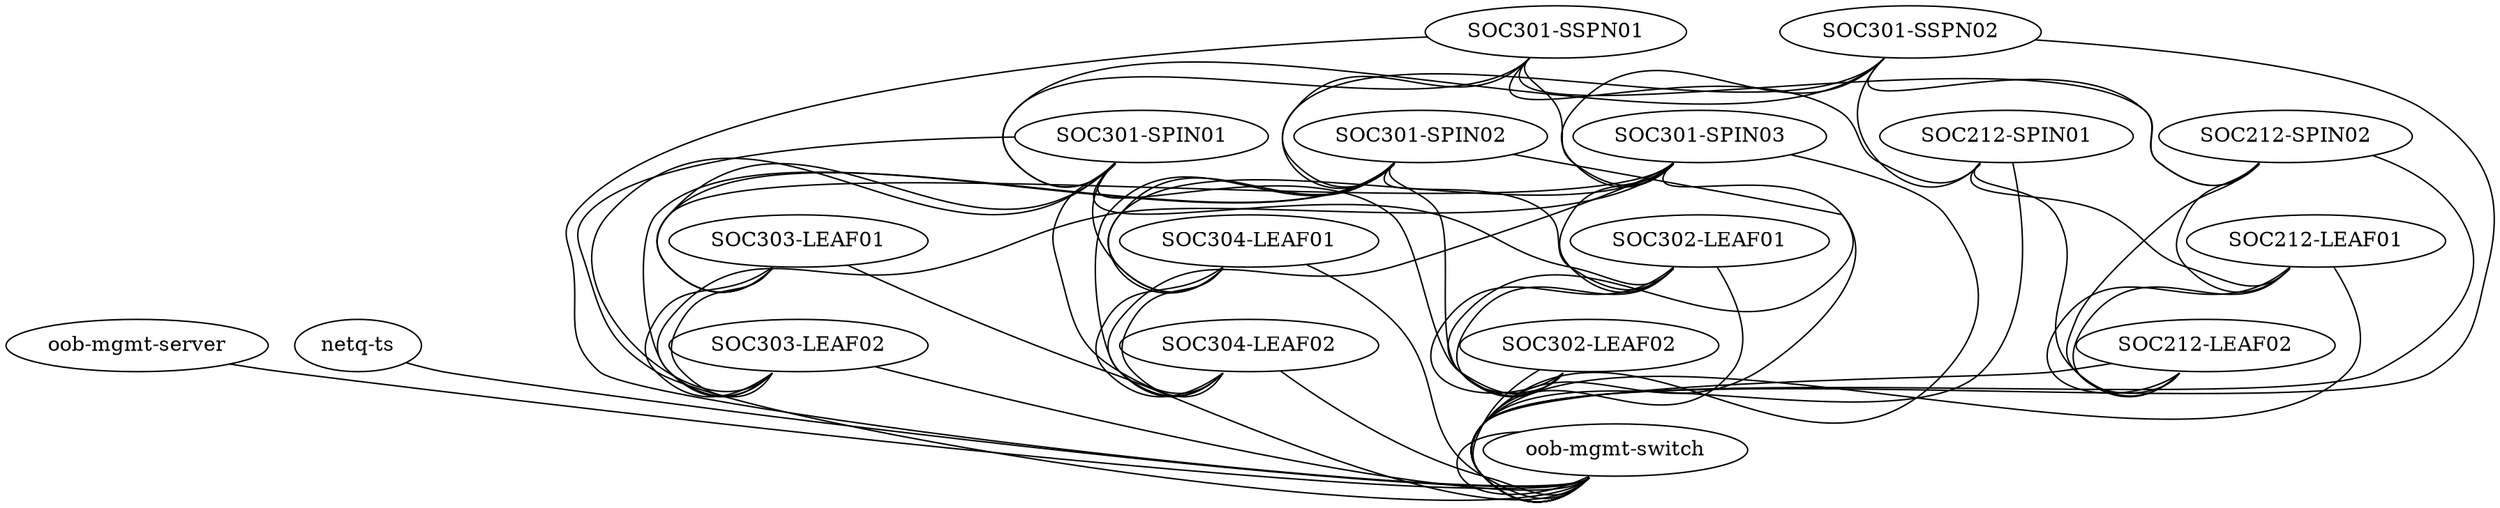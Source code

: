 graph falconv2 {

 "oob-mgmt-server"  [function="oob-server" os="generic/ubuntu1804" memory="2048"]
 "oob-mgmt-switch"  [function="oob-switch"]  
 "netq-ts" [os="netq-ts-cloud-3.2.0"]

 "SOC301-SSPN01" [function="spine" os="CumulusCommunity/cumulus-vx" version="4.2.0"]
 "SOC301-SSPN02" [function="spine" os="CumulusCommunity/cumulus-vx" version="4.2.0"]
 "SOC301-SPIN01" [function="spine" os="CumulusCommunity/cumulus-vx" version="4.2.0"]
 "SOC301-SPIN02" [function="spine" os="CumulusCommunity/cumulus-vx" version="4.2.0"]
 "SOC301-SPIN03" [function="spine" os="CumulusCommunity/cumulus-vx" version="4.2.0"]
 "SOC212-SPIN01" [function="spine" os="CumulusCommunity/cumulus-vx" version="4.2.0"]
 "SOC212-SPIN02" [function="spine" os="CumulusCommunity/cumulus-vx" version="4.2.0"]
 "SOC302-LEAF01" [function="leaf" os="CumulusCommunity/cumulus-vx" version="4.2.0"]
 "SOC302-LEAF02" [function="leaf" os="CumulusCommunity/cumulus-vx" version="4.2.0"]
 "SOC303-LEAF01" [function="leaf" os="CumulusCommunity/cumulus-vx" version="4.2.0"]
 "SOC303-LEAF02" [function="leaf" os="CumulusCommunity/cumulus-vx" version="4.2.0"]
 "SOC304-LEAF01" [function="leaf" os="CumulusCommunity/cumulus-vx" version="4.2.0"]
 "SOC304-LEAF02" [function="leaf" os="CumulusCommunity/cumulus-vx" version="4.2.0"]
 "SOC212-LEAF01" [function="leaf" os="CumulusCommunity/cumulus-vx" version="4.2.0"]
 "SOC212-LEAF02" [function="leaf" os="CumulusCommunity/cumulus-vx" version="4.2.0"]

    # 343N super spine - 343N spine connection
    "SOC301-SSPN01":"swp1" -- "SOC301-SPIN01":"swp30"
    "SOC301-SSPN01":"swp2" -- "SOC301-SPIN02":"swp30"
    "SOC301-SSPN01":"swp3" -- "SOC301-SPIN03":"swp30"
    "SOC301-SSPN02":"swp1" -- "SOC301-SPIN01":"swp29"
    "SOC301-SSPN02":"swp2" -- "SOC301-SPIN02":"swp29"
    "SOC301-SSPN02":"swp3" -- "SOC301-SPIN03":"swp29"

    # 343N super spine - 243M spine connection
    "SOC301-SSPN01":"swp13" -- "SOC212-SPIN02":"swp30"
    "SOC301-SSPN01":"swp14" -- "SOC212-SPIN01":"swp30"
    "SOC301-SSPN02":"swp13" -- "SOC212-SPIN02":"swp29"
    "SOC301-SSPN02":"swp14" -- "SOC212-SPIN01":"swp29"

    # SOC301-SPIN01 - 343N leafs connection
    "SOC301-SPIN01":"swp3" -- "SOC302-LEAF01":"swp51"
    "SOC301-SPIN01":"swp4" -- "SOC302-LEAF02":"swp51"
    "SOC301-SPIN01":"swp5" -- "SOC303-LEAF01":"swp51"
    "SOC301-SPIN01":"swp6" -- "SOC303-LEAF02":"swp51"
    "SOC301-SPIN01":"swp7" -- "SOC304-LEAF01":"swp51"
    "SOC301-SPIN01":"swp8" -- "SOC304-LEAF02":"swp51"

    # SOC30-SPIN02 - 343N leafs connection
    "SOC301-SPIN02":"swp3" -- "SOC302-LEAF01":"swp52"
    "SOC301-SPIN02":"swp4" -- "SOC302-LEAF02":"swp52"
    "SOC301-SPIN02":"swp5" -- "SOC303-LEAF01":"swp52"
    "SOC301-SPIN02":"swp6" -- "SOC303-LEAF02":"swp52"
    "SOC301-SPIN02":"swp7" -- "SOC304-LEAF01":"swp52"
    "SOC301-SPIN02":"swp8" -- "SOC304-LEAF02":"swp52"

    # SOC30-SPIN03 - 343N leafs connection
    "SOC301-SPIN03":"swp3" -- "SOC302-LEAF01":"swp53"
    "SOC301-SPIN03":"swp4" -- "SOC302-LEAF02":"swp53"
    "SOC301-SPIN03":"swp5" -- "SOC303-LEAF01":"swp53"
    "SOC301-SPIN03":"swp6" -- "SOC303-LEAF02":"swp53"
    "SOC301-SPIN03":"swp7" -- "SOC304-LEAF01":"swp53"
    "SOC301-SPIN03":"swp8" -- "SOC304-LEAF02":"swp53"

    # 243M spine - 243M leaf connection
    "SOC212-SPIN01":"swp3" -- "SOC212-LEAF01":"swp51"
    "SOC212-SPIN01":"swp4" -- "SOC212-LEAF02":"swp51"
    "SOC212-SPIN02":"swp3" -- "SOC212-LEAF01":"swp52"
    "SOC212-SPIN02":"swp4" -- "SOC212-LEAF02":"swp52"
 
   # clag connection
    "SOC302-LEAF01":"swp49" -- "SOC302-LEAF02":"swp49"
    "SOC302-LEAF01":"swp50" -- "SOC302-LEAF02":"swp50"
    "SOC303-LEAF01":"swp49" -- "SOC303-LEAF02":"swp49"
    "SOC303-LEAF01":"swp50" -- "SOC303-LEAF02":"swp50"
    "SOC304-LEAF01":"swp49" -- "SOC304-LEAF02":"swp49"
    "SOC304-LEAF01":"swp50" -- "SOC304-LEAF02":"swp50"
    "SOC212-LEAF01":"swp49" -- "SOC212-LEAF02":"swp49"
    "SOC212-LEAF01":"swp50" -- "SOC212-LEAF02":"swp50"

  # OOB-MGMT connections
   "oob-mgmt-server":"eth1" -- "oob-mgmt-switch":"swp1"
   "oob-mgmt-switch":"eth0" -- "oob-mgmt-switch":"swp2"
   "netq-ts":"eth0" -- "oob-mgmt-switch":"swp3"
   "SOC301-SSPN01":"eth0" -- "oob-mgmt-switch":"swp4"
   "SOC301-SSPN02":"eth0" -- "oob-mgmt-switch":"swp5"
   "SOC301-SPIN01":"eth0" -- "oob-mgmt-switch":"swp6"
   "SOC301-SPIN02":"eth0" -- "oob-mgmt-switch":"swp7"
   "SOC301-SPIN03":"eth0" -- "oob-mgmt-switch":"swp8"
   "SOC212-SPIN01":"eth0" -- "oob-mgmt-switch":"swp9"
   "SOC212-SPIN02":"eth0" -- "oob-mgmt-switch":"swp10"
   "SOC302-LEAF01":"eth0" -- "oob-mgmt-switch":"swp11"
   "SOC302-LEAF02":"eth0" -- "oob-mgmt-switch":"swp12"
   "SOC303-LEAF01":"eth0" -- "oob-mgmt-switch":"swp13"
   "SOC303-LEAF02":"eth0" -- "oob-mgmt-switch":"swp14"
   "SOC304-LEAF01":"eth0" -- "oob-mgmt-switch":"swp15"
   "SOC304-LEAF02":"eth0" -- "oob-mgmt-switch":"swp16"
   "SOC212-LEAF01":"eth0" -- "oob-mgmt-switch":"swp17"
   "SOC212-LEAF02":"eth0" -- "oob-mgmt-switch":"swp18"

}
